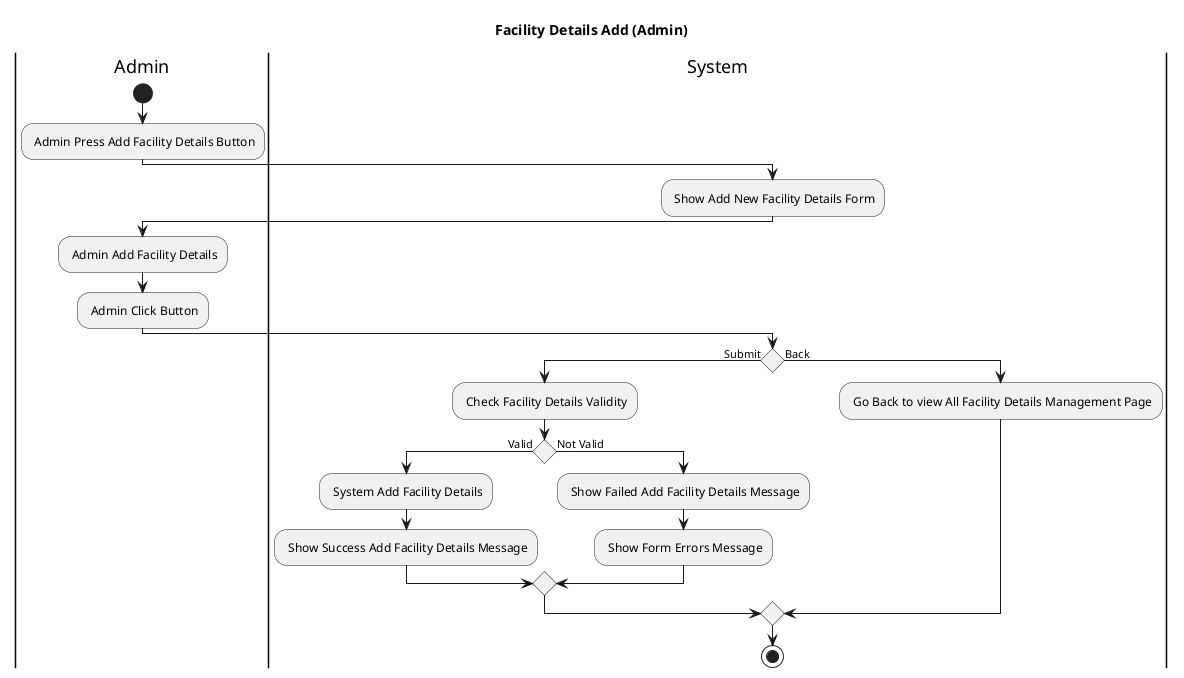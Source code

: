 @startuml
title Facility Details Add (Admin)
|Admin|
start 
    : Admin Press Add Facility Details Button;
|System|
    : Show Add New Facility Details Form;
|Admin|
    : Admin Add Facility Details;
    : Admin Click Button;
|System|
If () then (Submit)
    : Check Facility Details Validity;
    if () is (Valid) then
        : System Add Facility Details;
        : Show Success Add Facility Details Message;
        
    else (Not Valid)
        : Show Failed Add Facility Details Message;
        : Show Form Errors Message;
        
    endif
else (Back)
    : Go Back to view All Facility Details Management Page;
      
endif
stop
@enduml